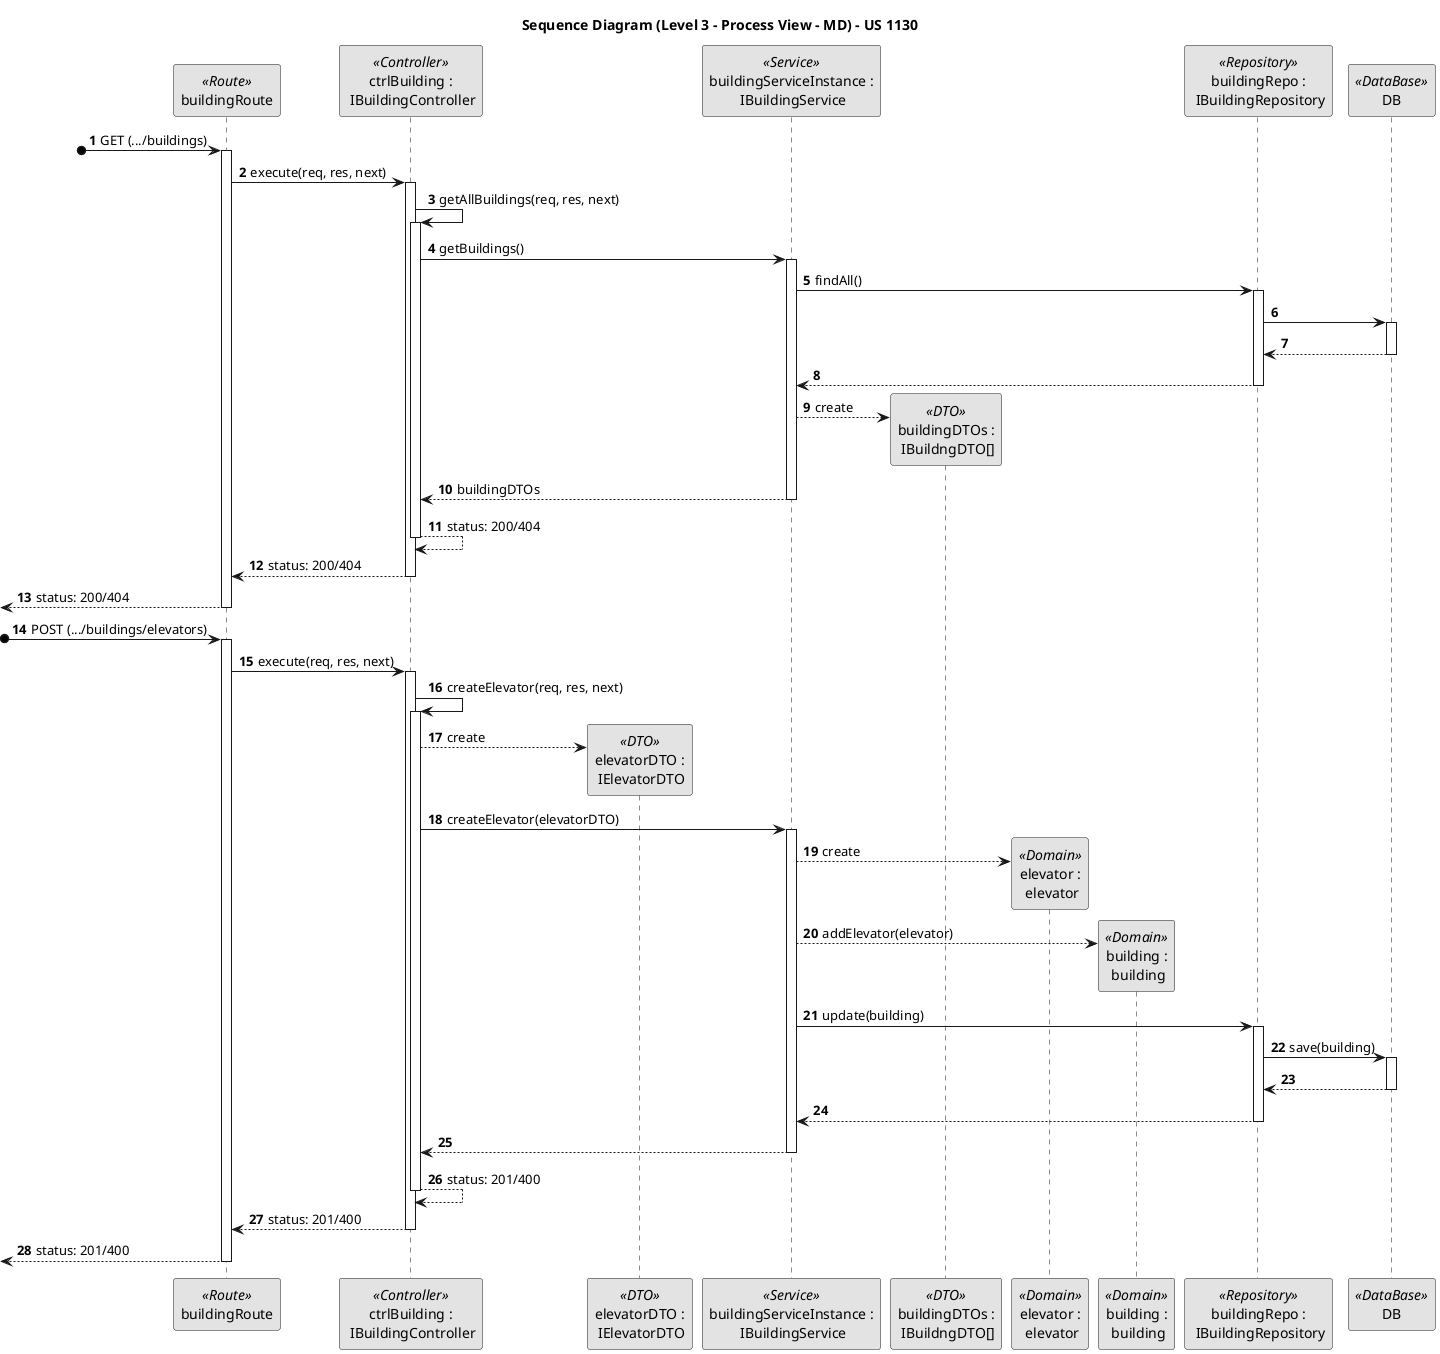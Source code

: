 @startuml
skinparam monochrome true
skinparam packageStyle rectangle
skinparam shadowing false

title Sequence Diagram (Level 3 - Process View - MD) - US 1130
autonumber

participant "buildingRoute" as Route <<Route>>
participant "ctrlBuilding :\n IBuildingController" as Controller <<Controller>>
participant "elevatorDTO :\n IElevatorDTO" as ElevatorDTO <<DTO>>
participant "buildingServiceInstance :\n IBuildingService" as Service <<Service>>
participant "buildingDTOs :\n IBuildngDTO[]" as BuildingDTOList <<DTO>>
participant "elevator :\n elevator" as Elevator <<Domain>>
participant "building :\n building" as Building <<Domain>>
participant "buildingRepo :\n IBuildingRepository" as Repo <<Repository>>
participant "DB" as DB <<DataBase>>

?o-> Route : GET (.../buildings)
activate Route

    Route -> Controller : execute(req, res, next)
    activate Controller
        Controller -> Controller : getAllBuildings(req, res, next)
        activate Controller
            Controller -> Service : getBuildings()

            activate Service
                Service -> Repo : findAll()
                activate Repo
                    Repo -> DB :
                    activate DB
                    DB --> Repo :
                    deactivate DB
                    Repo --> Service :
                deactivate Repo
                Service --> BuildingDTOList** : create
                Service --> Controller : buildingDTOs
            deactivate Service

            Controller --> Controller : status: 200/404
        deactivate Controller
    Controller --> Route : status: 200/404
    deactivate Controller

<-- Route : status: 200/404
deactivate Route

?o-> Route : POST (.../buildings/elevators)
activate Route

    Route -> Controller : execute(req, res, next)
    activate Controller
        Controller -> Controller : createElevator(req, res, next)
        activate Controller
            Controller --> ElevatorDTO** : create
            Controller -> Service : createElevator(elevatorDTO)

            activate Service
                Service --> Elevator** : create
                Service --> Building** : addElevator(elevator)
                Service -> Repo : update(building)
                activate Repo
                    Repo -> DB : save(building)
                    activate DB
                    DB --> Repo :
                    deactivate DB
                    Repo --> Service :
                deactivate Repo
                Service --> Controller :
            deactivate Service

            Controller --> Controller : status: 201/400
        deactivate Controller
    Controller --> Route : status: 201/400
    deactivate Controller

<-- Route : status: 201/400
deactivate Route

@enduml
